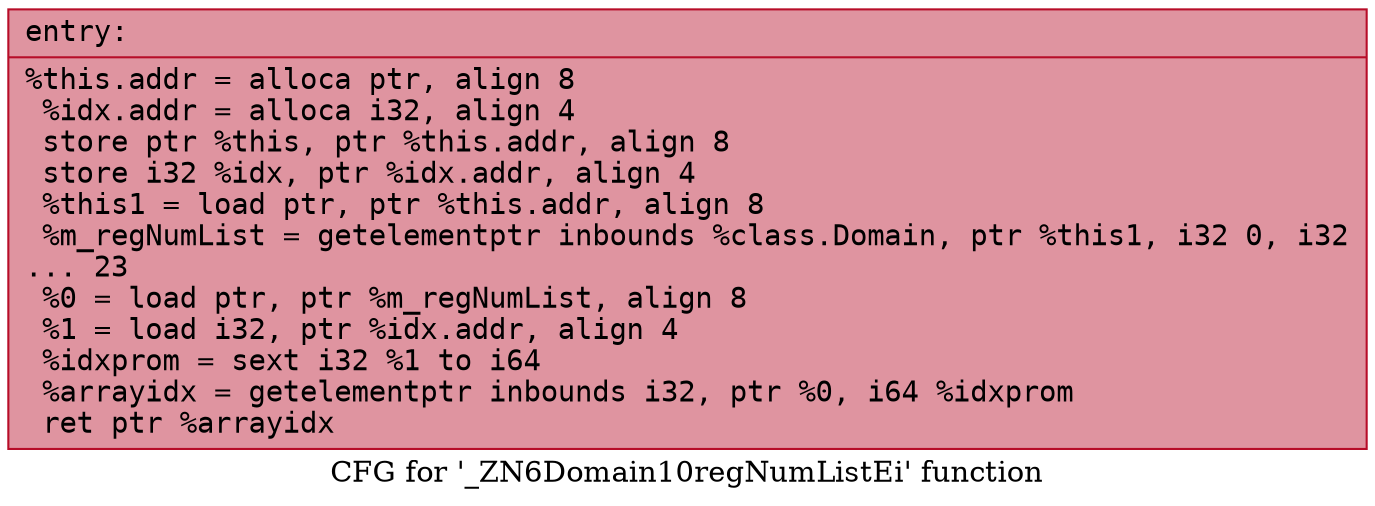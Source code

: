 digraph "CFG for '_ZN6Domain10regNumListEi' function" {
	label="CFG for '_ZN6Domain10regNumListEi' function";

	Node0x555f5b0d2260 [shape=record,color="#b70d28ff", style=filled, fillcolor="#b70d2870" fontname="Courier",label="{entry:\l|  %this.addr = alloca ptr, align 8\l  %idx.addr = alloca i32, align 4\l  store ptr %this, ptr %this.addr, align 8\l  store i32 %idx, ptr %idx.addr, align 4\l  %this1 = load ptr, ptr %this.addr, align 8\l  %m_regNumList = getelementptr inbounds %class.Domain, ptr %this1, i32 0, i32\l... 23\l  %0 = load ptr, ptr %m_regNumList, align 8\l  %1 = load i32, ptr %idx.addr, align 4\l  %idxprom = sext i32 %1 to i64\l  %arrayidx = getelementptr inbounds i32, ptr %0, i64 %idxprom\l  ret ptr %arrayidx\l}"];
}
